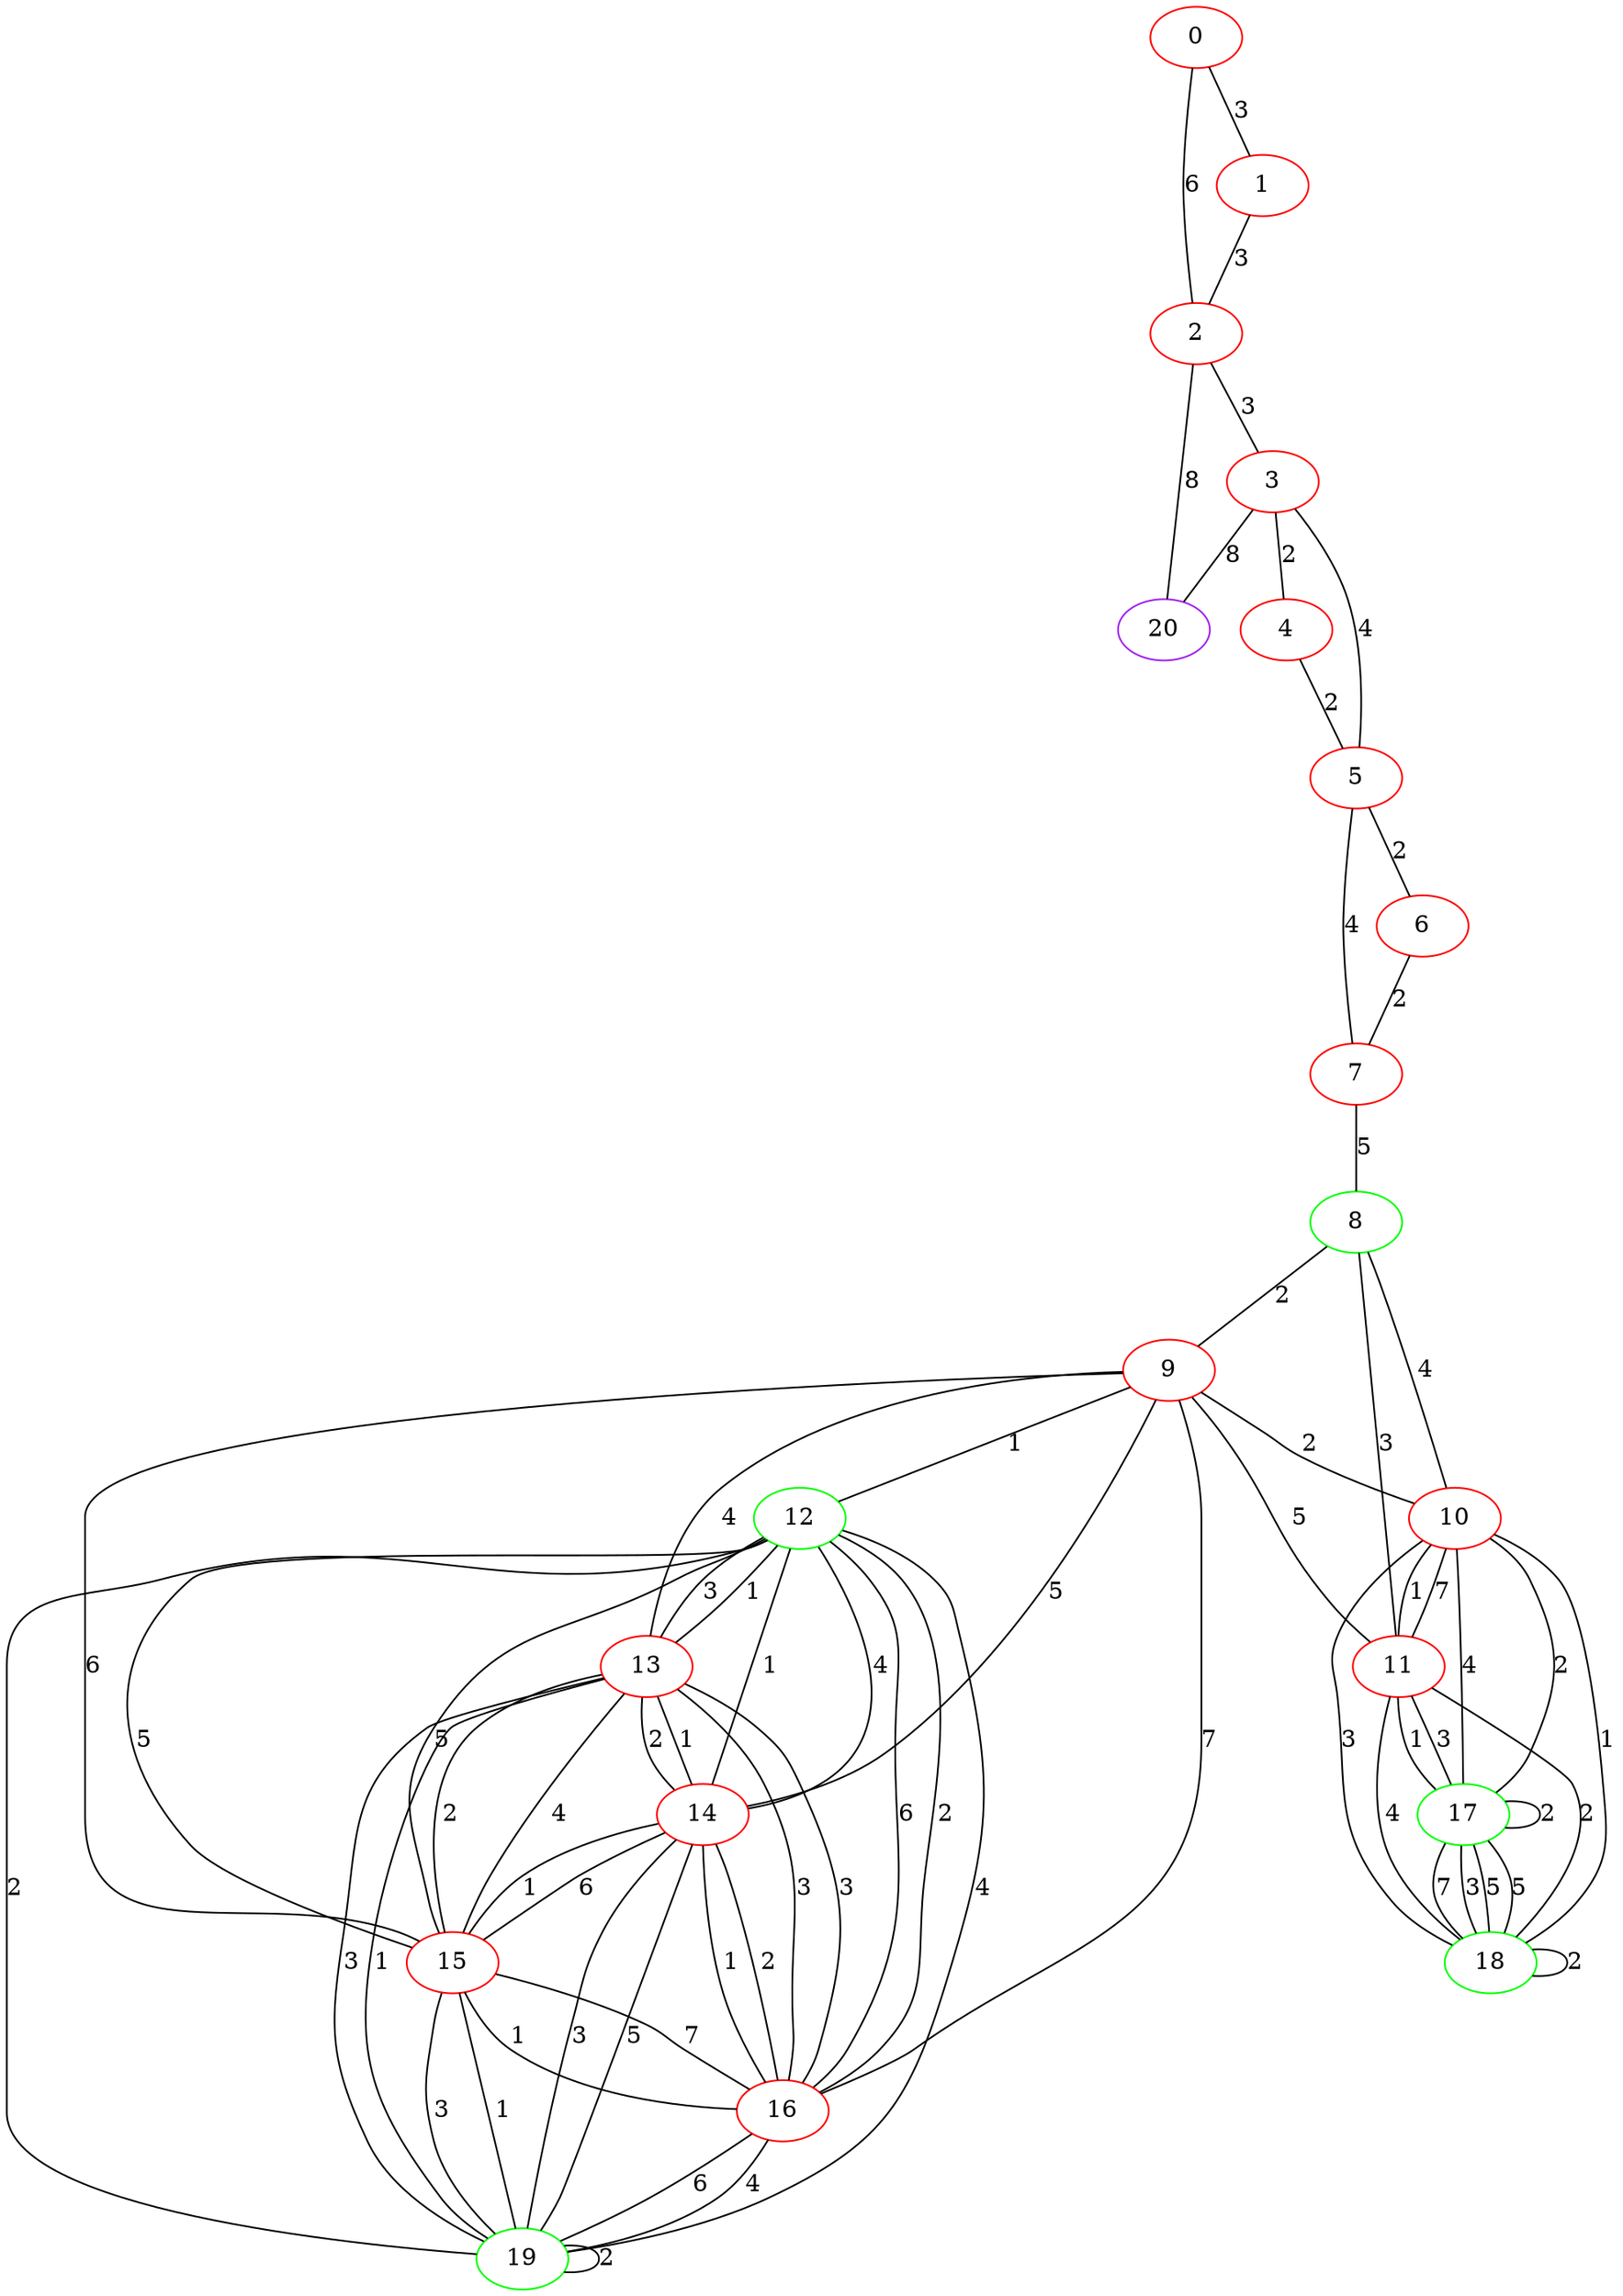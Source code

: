 graph "" {
0 [color=red, weight=1];
1 [color=red, weight=1];
2 [color=red, weight=1];
3 [color=red, weight=1];
4 [color=red, weight=1];
5 [color=red, weight=1];
6 [color=red, weight=1];
7 [color=red, weight=1];
8 [color=green, weight=2];
9 [color=red, weight=1];
10 [color=red, weight=1];
11 [color=red, weight=1];
12 [color=green, weight=2];
13 [color=red, weight=1];
14 [color=red, weight=1];
15 [color=red, weight=1];
16 [color=red, weight=1];
17 [color=green, weight=2];
18 [color=green, weight=2];
19 [color=green, weight=2];
20 [color=purple, weight=4];
0 -- 1  [key=0, label=3];
0 -- 2  [key=0, label=6];
1 -- 2  [key=0, label=3];
2 -- 3  [key=0, label=3];
2 -- 20  [key=0, label=8];
3 -- 20  [key=0, label=8];
3 -- 4  [key=0, label=2];
3 -- 5  [key=0, label=4];
4 -- 5  [key=0, label=2];
5 -- 6  [key=0, label=2];
5 -- 7  [key=0, label=4];
6 -- 7  [key=0, label=2];
7 -- 8  [key=0, label=5];
8 -- 9  [key=0, label=2];
8 -- 10  [key=0, label=4];
8 -- 11  [key=0, label=3];
9 -- 10  [key=0, label=2];
9 -- 11  [key=0, label=5];
9 -- 12  [key=0, label=1];
9 -- 13  [key=0, label=4];
9 -- 14  [key=0, label=5];
9 -- 15  [key=0, label=6];
9 -- 16  [key=0, label=7];
10 -- 17  [key=0, label=2];
10 -- 17  [key=1, label=4];
10 -- 18  [key=0, label=1];
10 -- 18  [key=1, label=3];
10 -- 11  [key=0, label=1];
10 -- 11  [key=1, label=7];
11 -- 17  [key=0, label=1];
11 -- 17  [key=1, label=3];
11 -- 18  [key=0, label=2];
11 -- 18  [key=1, label=4];
12 -- 13  [key=0, label=3];
12 -- 13  [key=1, label=1];
12 -- 14  [key=0, label=4];
12 -- 14  [key=1, label=1];
12 -- 15  [key=0, label=5];
12 -- 15  [key=1, label=5];
12 -- 16  [key=0, label=6];
12 -- 16  [key=1, label=2];
12 -- 19  [key=0, label=2];
12 -- 19  [key=1, label=4];
13 -- 14  [key=0, label=1];
13 -- 14  [key=1, label=2];
13 -- 15  [key=0, label=2];
13 -- 15  [key=1, label=4];
13 -- 16  [key=0, label=3];
13 -- 16  [key=1, label=3];
13 -- 19  [key=0, label=1];
13 -- 19  [key=1, label=3];
14 -- 15  [key=0, label=1];
14 -- 15  [key=1, label=6];
14 -- 16  [key=0, label=2];
14 -- 16  [key=1, label=1];
14 -- 19  [key=0, label=3];
14 -- 19  [key=1, label=5];
15 -- 16  [key=0, label=1];
15 -- 16  [key=1, label=7];
15 -- 19  [key=0, label=3];
15 -- 19  [key=1, label=1];
16 -- 19  [key=0, label=4];
16 -- 19  [key=1, label=6];
17 -- 17  [key=0, label=2];
17 -- 18  [key=0, label=3];
17 -- 18  [key=1, label=5];
17 -- 18  [key=2, label=5];
17 -- 18  [key=3, label=7];
18 -- 18  [key=0, label=2];
19 -- 19  [key=0, label=2];
}

